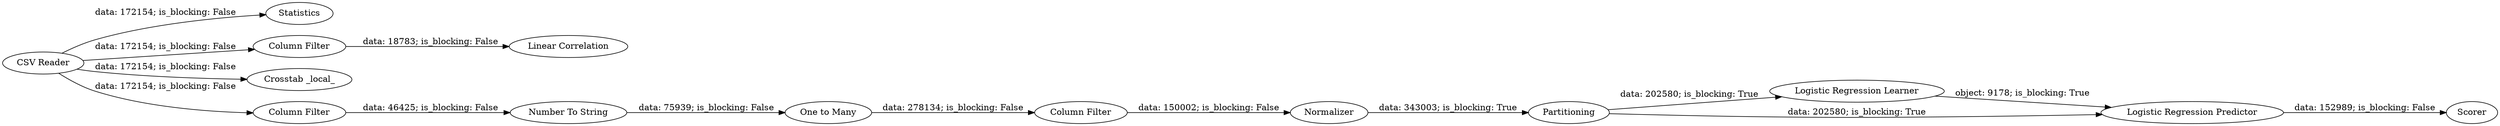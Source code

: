 digraph {
	"-7070416191189815886_2" [label=Statistics]
	"-7070416191189815886_5" [label="Column Filter"]
	"1765628655403008677_14" [label=Partitioning]
	"-7070416191189815886_1" [label="CSV Reader"]
	"1765628655403008677_13" [label="Column Filter"]
	"-7070416191189815886_10" [label="Logistic Regression Learner"]
	"-7070416191189815886_13" [label=Scorer]
	"-7070416191189815886_9" [label="Crosstab _local_"]
	"1765628655403008677_11" [label="Number To String"]
	"1765628655403008677_15" [label=Normalizer]
	"-7070416191189815886_6" [label="Linear Correlation"]
	"1765628655403008677_12" [label="Column Filter"]
	"-7070416191189815886_12" [label="Logistic Regression Predictor"]
	"1765628655403008677_10" [label="One to Many"]
	"-7070416191189815886_1" -> "-7070416191189815886_2" [label="data: 172154; is_blocking: False"]
	"-7070416191189815886_5" -> "-7070416191189815886_6" [label="data: 18783; is_blocking: False"]
	"1765628655403008677_11" -> "1765628655403008677_10" [label="data: 75939; is_blocking: False"]
	"-7070416191189815886_1" -> "1765628655403008677_12" [label="data: 172154; is_blocking: False"]
	"-7070416191189815886_1" -> "-7070416191189815886_5" [label="data: 172154; is_blocking: False"]
	"1765628655403008677_13" -> "1765628655403008677_15" [label="data: 150002; is_blocking: False"]
	"-7070416191189815886_10" -> "-7070416191189815886_12" [label="object: 9178; is_blocking: True"]
	"1765628655403008677_12" -> "1765628655403008677_11" [label="data: 46425; is_blocking: False"]
	"1765628655403008677_10" -> "1765628655403008677_13" [label="data: 278134; is_blocking: False"]
	"1765628655403008677_14" -> "-7070416191189815886_10" [label="data: 202580; is_blocking: True"]
	"-7070416191189815886_12" -> "-7070416191189815886_13" [label="data: 152989; is_blocking: False"]
	"1765628655403008677_14" -> "-7070416191189815886_12" [label="data: 202580; is_blocking: True"]
	"1765628655403008677_15" -> "1765628655403008677_14" [label="data: 343003; is_blocking: True"]
	"-7070416191189815886_1" -> "-7070416191189815886_9" [label="data: 172154; is_blocking: False"]
	rankdir=LR
}
